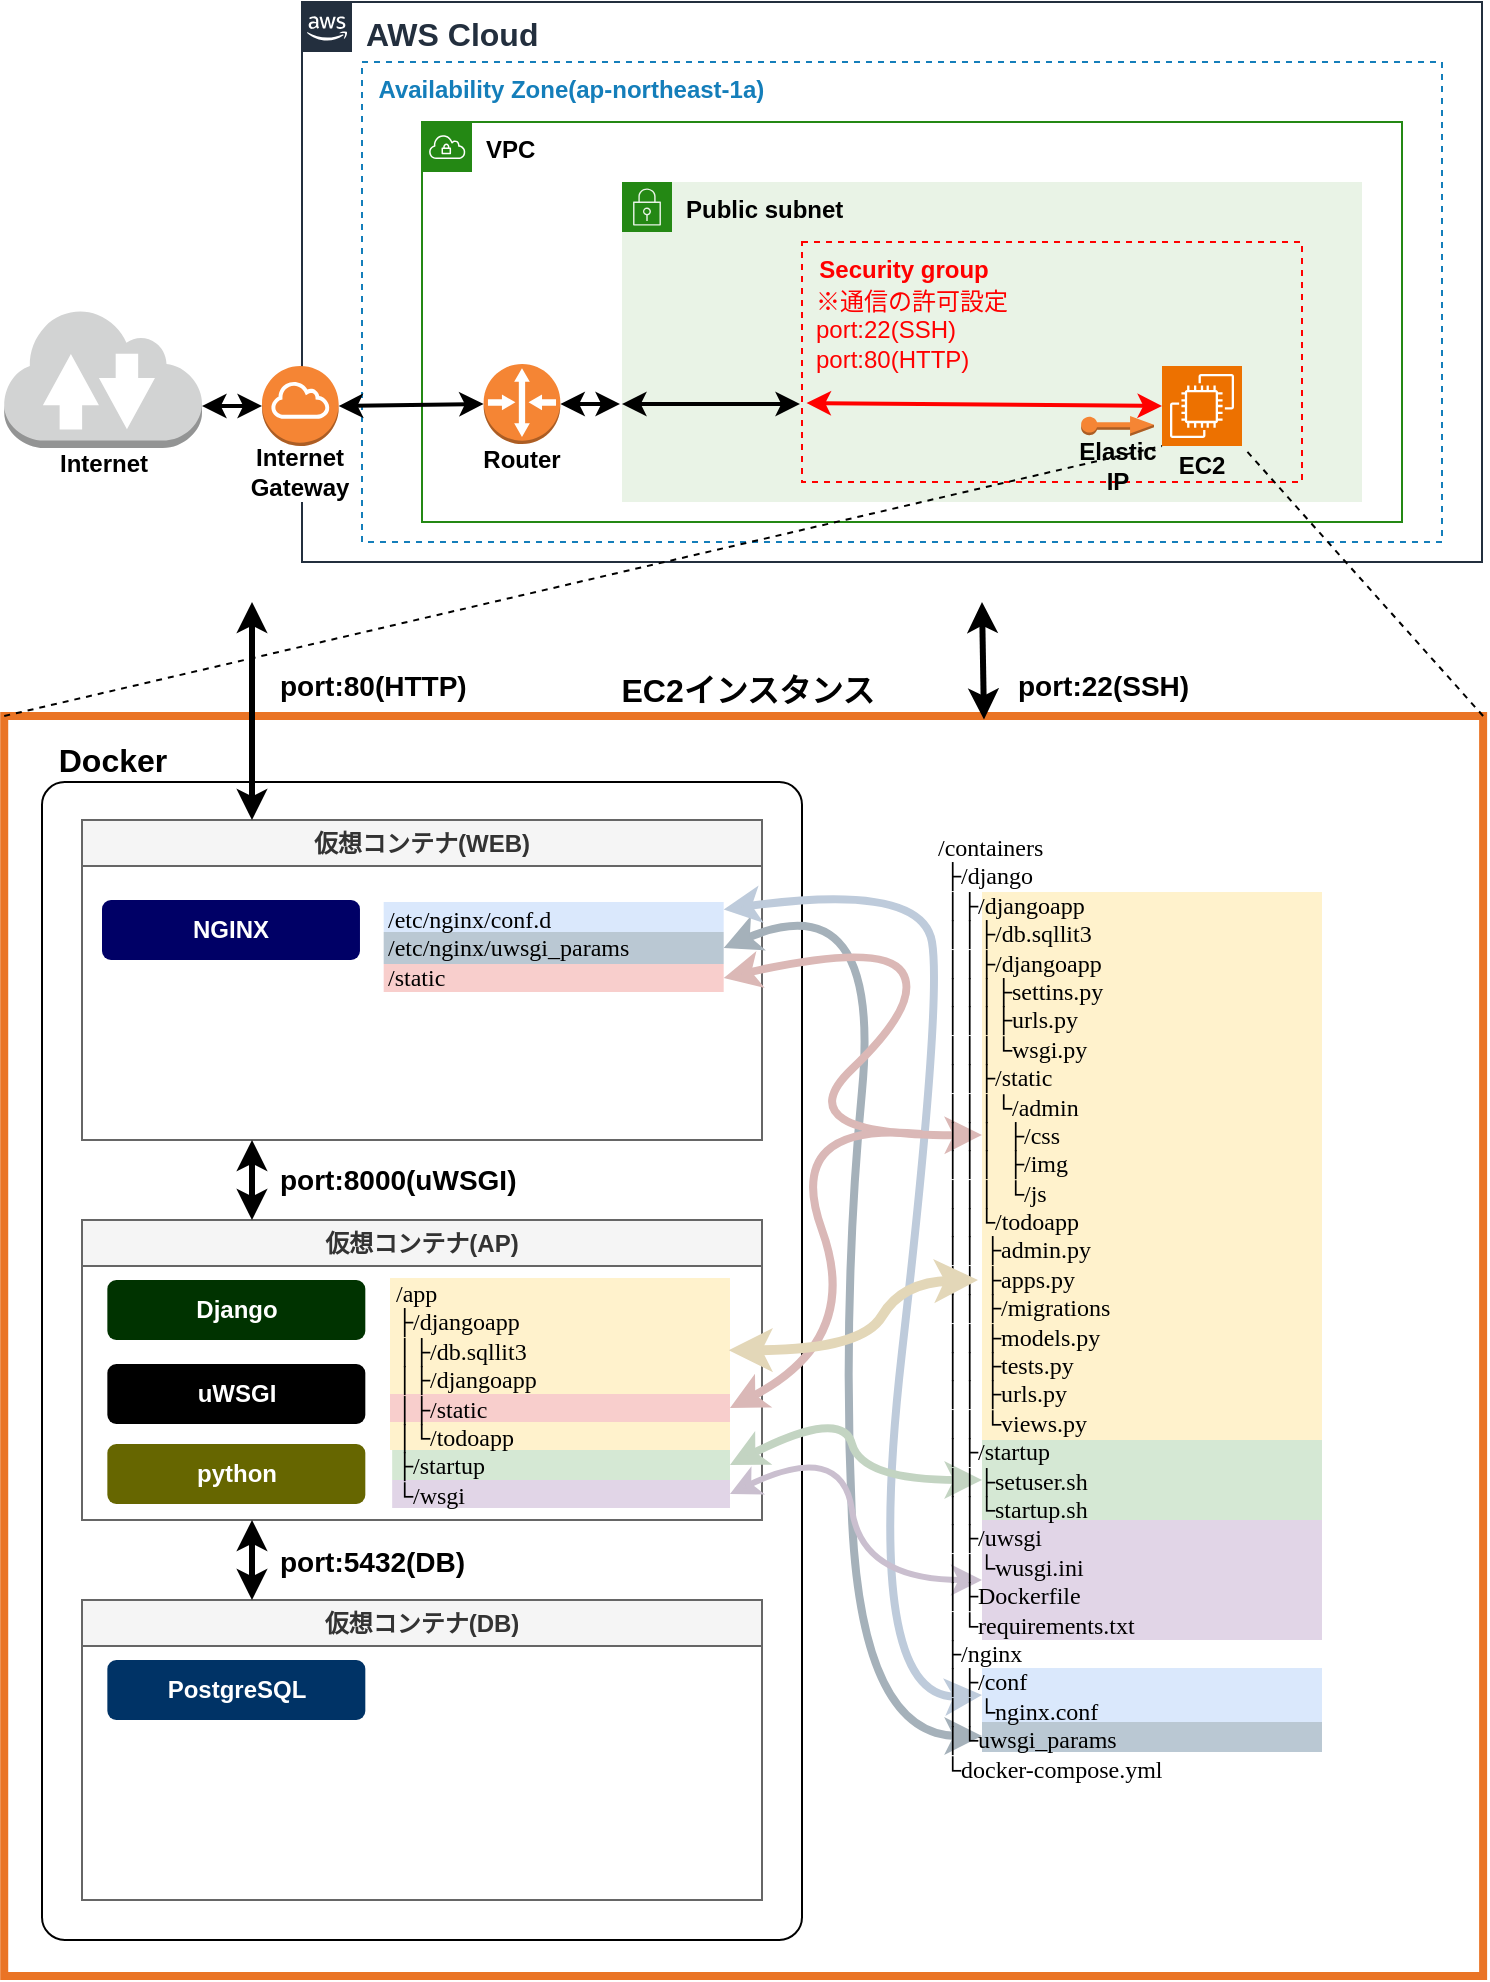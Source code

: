 <mxfile version="22.1.4" type="github">
  <diagram id="sJy378vkBmu3zpo50ejq" name="ページ1">
    <mxGraphModel dx="1351" dy="1168" grid="1" gridSize="10" guides="1" tooltips="1" connect="1" arrows="1" fold="1" page="1" pageScale="1" pageWidth="827" pageHeight="1169" math="0" shadow="0">
      <root>
        <mxCell id="0" />
        <mxCell id="1" parent="0" />
        <mxCell id="-8KnsCUkzP_ov_TZV2t5-24" value="" style="rounded=0;whiteSpace=wrap;html=1;strokeColor=#ea7425;strokeWidth=4;" parent="1" vertex="1">
          <mxGeometry x="51.11" y="417" width="739.45" height="630" as="geometry" />
        </mxCell>
        <mxCell id="R3VTfGZtO-Mdu-Q72Ekt-27" value="" style="rounded=1;whiteSpace=wrap;html=1;arcSize=3;fillColor=none;" parent="1" vertex="1">
          <mxGeometry x="70" y="450" width="380" height="579" as="geometry" />
        </mxCell>
        <mxCell id="R3VTfGZtO-Mdu-Q72Ekt-98" value="" style="group" parent="1" vertex="1" connectable="0">
          <mxGeometry x="244" y="698" width="170" height="115" as="geometry" />
        </mxCell>
        <mxCell id="R3VTfGZtO-Mdu-Q72Ekt-91" value="" style="rounded=0;whiteSpace=wrap;html=1;labelBackgroundColor=#CCE5FF;noLabel=1;fillColor=#d5e8d4;strokeColor=none;" parent="R3VTfGZtO-Mdu-Q72Ekt-98" vertex="1">
          <mxGeometry x="1.091" y="86" width="168.909" height="15" as="geometry" />
        </mxCell>
        <mxCell id="R3VTfGZtO-Mdu-Q72Ekt-92" value="" style="rounded=0;whiteSpace=wrap;html=1;labelBackgroundColor=#CCE5FF;noLabel=1;fillColor=#e1d5e7;strokeColor=none;" parent="R3VTfGZtO-Mdu-Q72Ekt-98" vertex="1">
          <mxGeometry x="1.091" y="101" width="168.909" height="14" as="geometry" />
        </mxCell>
        <mxCell id="R3VTfGZtO-Mdu-Q72Ekt-93" value="" style="rounded=0;whiteSpace=wrap;html=1;labelBackgroundColor=#CCE5FF;noLabel=1;fillColor=#fff2cc;strokeColor=none;" parent="R3VTfGZtO-Mdu-Q72Ekt-98" vertex="1">
          <mxGeometry width="170.0" height="86" as="geometry" />
        </mxCell>
        <mxCell id="sg67zV3_8YHjS_YTAxpx-3" value="" style="rounded=0;whiteSpace=wrap;html=1;labelBackgroundColor=#CCE5FF;noLabel=1;fillColor=#f8cecc;strokeColor=none;" parent="1" vertex="1">
          <mxGeometry x="244" y="756" width="170" height="14" as="geometry" />
        </mxCell>
        <mxCell id="R3VTfGZtO-Mdu-Q72Ekt-100" value="" style="rounded=0;whiteSpace=wrap;html=1;labelBackgroundColor=#CCE5FF;noLabel=1;fillColor=#f8cecc;strokeColor=none;" parent="1" vertex="1">
          <mxGeometry x="240.84" y="541" width="170" height="14" as="geometry" />
        </mxCell>
        <mxCell id="R3VTfGZtO-Mdu-Q72Ekt-96" value="" style="rounded=0;whiteSpace=wrap;html=1;labelBackgroundColor=#CCE5FF;noLabel=1;fillColor=#dae8fc;strokeColor=none;" parent="1" vertex="1">
          <mxGeometry x="240.84" y="510" width="170" height="15" as="geometry" />
        </mxCell>
        <mxCell id="R3VTfGZtO-Mdu-Q72Ekt-97" value="" style="rounded=0;whiteSpace=wrap;html=1;labelBackgroundColor=#CCE5FF;noLabel=1;fillColor=#bac8d3;strokeColor=none;" parent="1" vertex="1">
          <mxGeometry x="240.84" y="525" width="170" height="16" as="geometry" />
        </mxCell>
        <mxCell id="R3VTfGZtO-Mdu-Q72Ekt-87" value="" style="rounded=0;whiteSpace=wrap;html=1;labelBackgroundColor=#CCE5FF;noLabel=1;fillColor=#d5e8d4;strokeColor=none;" parent="1" vertex="1">
          <mxGeometry x="540" y="779" width="170" height="40" as="geometry" />
        </mxCell>
        <mxCell id="R3VTfGZtO-Mdu-Q72Ekt-89" value="" style="rounded=0;whiteSpace=wrap;html=1;labelBackgroundColor=#CCE5FF;noLabel=1;fillColor=#f8cecc;strokeColor=none;" parent="1" vertex="1">
          <mxGeometry x="540" y="589" width="146" height="75" as="geometry" />
        </mxCell>
        <mxCell id="R3VTfGZtO-Mdu-Q72Ekt-1" value="AWS Cloud" style="points=[[0,0],[0.25,0],[0.5,0],[0.75,0],[1,0],[1,0.25],[1,0.5],[1,0.75],[1,1],[0.75,1],[0.5,1],[0.25,1],[0,1],[0,0.75],[0,0.5],[0,0.25]];outlineConnect=0;gradientColor=none;html=1;whiteSpace=wrap;fontSize=16;fontStyle=1;container=1;pointerEvents=0;collapsible=0;recursiveResize=0;shape=mxgraph.aws4.group;grIcon=mxgraph.aws4.group_aws_cloud_alt;strokeColor=#232F3E;fillColor=none;verticalAlign=top;align=left;spacingLeft=30;fontColor=#232F3E;dashed=0;" parent="1" vertex="1">
          <mxGeometry x="200" y="60" width="590" height="280" as="geometry" />
        </mxCell>
        <mxCell id="R3VTfGZtO-Mdu-Q72Ekt-6" value="&amp;nbsp; Availability Zone(ap-northeast-1a)" style="fillColor=none;strokeColor=#147EBA;dashed=1;verticalAlign=top;fontStyle=1;fontColor=#147EBA;whiteSpace=wrap;html=1;align=left;" parent="R3VTfGZtO-Mdu-Q72Ekt-1" vertex="1">
          <mxGeometry x="30" y="30" width="540" height="240" as="geometry" />
        </mxCell>
        <mxCell id="R3VTfGZtO-Mdu-Q72Ekt-2" value="VPC" style="points=[[0,0],[0.25,0],[0.5,0],[0.75,0],[1,0],[1,0.25],[1,0.5],[1,0.75],[1,1],[0.75,1],[0.5,1],[0.25,1],[0,1],[0,0.75],[0,0.5],[0,0.25]];outlineConnect=0;gradientColor=none;html=1;whiteSpace=wrap;fontSize=12;fontStyle=1;container=1;pointerEvents=0;collapsible=0;recursiveResize=0;shape=mxgraph.aws4.group;grIcon=mxgraph.aws4.group_vpc;strokeColor=#248814;fillColor=none;verticalAlign=top;align=left;spacingLeft=30;fontColor=#000000;dashed=0;" parent="R3VTfGZtO-Mdu-Q72Ekt-1" vertex="1">
          <mxGeometry x="60" y="60" width="490" height="200" as="geometry" />
        </mxCell>
        <mxCell id="R3VTfGZtO-Mdu-Q72Ekt-39" value="Router" style="text;html=1;strokeColor=none;fillColor=none;align=center;verticalAlign=middle;whiteSpace=wrap;rounded=0;fontStyle=1" parent="R3VTfGZtO-Mdu-Q72Ekt-2" vertex="1">
          <mxGeometry x="19.84" y="154" width="60" height="30" as="geometry" />
        </mxCell>
        <mxCell id="R3VTfGZtO-Mdu-Q72Ekt-4" value="Public subnet" style="points=[[0,0],[0.25,0],[0.5,0],[0.75,0],[1,0],[1,0.25],[1,0.5],[1,0.75],[1,1],[0.75,1],[0.5,1],[0.25,1],[0,1],[0,0.75],[0,0.5],[0,0.25]];outlineConnect=0;gradientColor=none;html=1;whiteSpace=wrap;fontSize=12;fontStyle=1;container=1;pointerEvents=0;collapsible=0;recursiveResize=0;shape=mxgraph.aws4.group;grIcon=mxgraph.aws4.group_security_group;grStroke=0;strokeColor=#248814;fillColor=#E9F3E6;verticalAlign=top;align=left;spacingLeft=30;fontColor=#000000;dashed=0;" parent="R3VTfGZtO-Mdu-Q72Ekt-1" vertex="1">
          <mxGeometry x="160" y="90" width="370" height="160" as="geometry" />
        </mxCell>
        <mxCell id="R3VTfGZtO-Mdu-Q72Ekt-46" value="" style="endArrow=classic;startArrow=classic;html=1;rounded=0;strokeWidth=2;" parent="R3VTfGZtO-Mdu-Q72Ekt-4" edge="1">
          <mxGeometry width="50" height="50" relative="1" as="geometry">
            <mxPoint y="111" as="sourcePoint" />
            <mxPoint x="89" y="111" as="targetPoint" />
          </mxGeometry>
        </mxCell>
        <mxCell id="R3VTfGZtO-Mdu-Q72Ekt-40" value="Internet&lt;br&gt;Gateway" style="text;html=1;strokeColor=none;fillColor=default;align=center;verticalAlign=middle;whiteSpace=wrap;rounded=0;fontStyle=1" parent="R3VTfGZtO-Mdu-Q72Ekt-1" vertex="1">
          <mxGeometry x="-30.83" y="220" width="60" height="30" as="geometry" />
        </mxCell>
        <mxCell id="R3VTfGZtO-Mdu-Q72Ekt-8" value="" style="outlineConnect=0;dashed=0;verticalLabelPosition=bottom;verticalAlign=top;align=center;html=1;shape=mxgraph.aws3.internet_gateway;fillColor=#F58534;gradientColor=none;" parent="R3VTfGZtO-Mdu-Q72Ekt-1" vertex="1">
          <mxGeometry x="-20" y="182" width="38.34" height="40" as="geometry" />
        </mxCell>
        <mxCell id="R3VTfGZtO-Mdu-Q72Ekt-48" value="" style="endArrow=classic;startArrow=classic;html=1;rounded=0;entryX=1;entryY=0.5;entryDx=0;entryDy=0;entryPerimeter=0;exitX=0;exitY=0.5;exitDx=0;exitDy=0;exitPerimeter=0;strokeWidth=2;" parent="R3VTfGZtO-Mdu-Q72Ekt-1" source="R3VTfGZtO-Mdu-Q72Ekt-10" target="R3VTfGZtO-Mdu-Q72Ekt-8" edge="1">
          <mxGeometry width="50" height="50" relative="1" as="geometry">
            <mxPoint x="220" y="220" as="sourcePoint" />
            <mxPoint x="270" y="170" as="targetPoint" />
          </mxGeometry>
        </mxCell>
        <mxCell id="R3VTfGZtO-Mdu-Q72Ekt-42" value="" style="endArrow=classic;startArrow=classic;html=1;rounded=0;exitX=1;exitY=0.5;exitDx=0;exitDy=0;exitPerimeter=0;strokeWidth=2;" parent="R3VTfGZtO-Mdu-Q72Ekt-1" source="R3VTfGZtO-Mdu-Q72Ekt-10" edge="1">
          <mxGeometry width="50" height="50" relative="1" as="geometry">
            <mxPoint x="220" y="220" as="sourcePoint" />
            <mxPoint x="159" y="201" as="targetPoint" />
          </mxGeometry>
        </mxCell>
        <mxCell id="R3VTfGZtO-Mdu-Q72Ekt-16" value="&amp;nbsp; Security group" style="fillColor=none;strokeColor=#ff0000;verticalAlign=top;fontStyle=1;fontColor=#FF0000;whiteSpace=wrap;html=1;dashed=1;align=left;" parent="R3VTfGZtO-Mdu-Q72Ekt-1" vertex="1">
          <mxGeometry x="250" y="120" width="250" height="120" as="geometry" />
        </mxCell>
        <mxCell id="R3VTfGZtO-Mdu-Q72Ekt-36" value="" style="sketch=0;points=[[0,0,0],[0.25,0,0],[0.5,0,0],[0.75,0,0],[1,0,0],[0,1,0],[0.25,1,0],[0.5,1,0],[0.75,1,0],[1,1,0],[0,0.25,0],[0,0.5,0],[0,0.75,0],[1,0.25,0],[1,0.5,0],[1,0.75,0]];outlineConnect=0;fontColor=#232F3E;fillColor=#ED7100;strokeColor=#ffffff;dashed=0;verticalLabelPosition=bottom;verticalAlign=top;align=center;html=1;fontSize=12;fontStyle=0;aspect=fixed;shape=mxgraph.aws4.resourceIcon;resIcon=mxgraph.aws4.ec2;" parent="R3VTfGZtO-Mdu-Q72Ekt-1" vertex="1">
          <mxGeometry x="430" y="182" width="40" height="40" as="geometry" />
        </mxCell>
        <mxCell id="R3VTfGZtO-Mdu-Q72Ekt-37" value="EC2" style="text;html=1;strokeColor=none;fillColor=none;align=center;verticalAlign=middle;whiteSpace=wrap;rounded=0;fontStyle=1" parent="R3VTfGZtO-Mdu-Q72Ekt-1" vertex="1">
          <mxGeometry x="420" y="217" width="60" height="30" as="geometry" />
        </mxCell>
        <mxCell id="R3VTfGZtO-Mdu-Q72Ekt-47" value="" style="endArrow=classic;startArrow=classic;html=1;rounded=0;entryX=0;entryY=0.5;entryDx=0;entryDy=0;entryPerimeter=0;exitX=0.009;exitY=0.671;exitDx=0;exitDy=0;exitPerimeter=0;strokeWidth=2;strokeColor=#FF0000;" parent="R3VTfGZtO-Mdu-Q72Ekt-1" source="R3VTfGZtO-Mdu-Q72Ekt-16" target="R3VTfGZtO-Mdu-Q72Ekt-36" edge="1">
          <mxGeometry width="50" height="50" relative="1" as="geometry">
            <mxPoint x="260" y="218" as="sourcePoint" />
            <mxPoint x="310" y="168" as="targetPoint" />
          </mxGeometry>
        </mxCell>
        <mxCell id="-8KnsCUkzP_ov_TZV2t5-20" value="※通信の許可設定&lt;br&gt;port:22(SSH)&lt;br style=&quot;font-size: 12px;&quot;&gt;port:80(HTTP)" style="text;html=1;strokeColor=none;fillColor=none;align=left;verticalAlign=middle;whiteSpace=wrap;rounded=0;fontSize=12;fontStyle=0;fontColor=#FF0000;" parent="R3VTfGZtO-Mdu-Q72Ekt-1" vertex="1">
          <mxGeometry x="255" y="139" width="125.94" height="50" as="geometry" />
        </mxCell>
        <mxCell id="R3VTfGZtO-Mdu-Q72Ekt-10" value="" style="outlineConnect=0;dashed=0;verticalLabelPosition=bottom;verticalAlign=top;align=center;html=1;shape=mxgraph.aws3.router;fillColor=#F58534;gradientColor=none;" parent="R3VTfGZtO-Mdu-Q72Ekt-1" vertex="1">
          <mxGeometry x="90.83" y="181" width="38.33" height="40" as="geometry" />
        </mxCell>
        <mxCell id="R3VTfGZtO-Mdu-Q72Ekt-17" value="" style="outlineConnect=0;dashed=0;verticalLabelPosition=bottom;verticalAlign=top;align=center;html=1;shape=mxgraph.aws3.elastic_ip;fillColor=#F58534;gradientColor=none;" parent="R3VTfGZtO-Mdu-Q72Ekt-1" vertex="1">
          <mxGeometry x="389.57" y="207" width="36.43" height="10" as="geometry" />
        </mxCell>
        <mxCell id="R3VTfGZtO-Mdu-Q72Ekt-38" value="Elastic&lt;br&gt;IP" style="text;html=1;strokeColor=none;fillColor=none;align=center;verticalAlign=middle;whiteSpace=wrap;rounded=0;fontStyle=1;fillStyle=auto;" parent="R3VTfGZtO-Mdu-Q72Ekt-1" vertex="1">
          <mxGeometry x="377.78" y="217" width="60" height="30" as="geometry" />
        </mxCell>
        <mxCell id="R3VTfGZtO-Mdu-Q72Ekt-9" value="" style="outlineConnect=0;dashed=0;verticalLabelPosition=bottom;verticalAlign=top;align=center;html=1;shape=mxgraph.aws3.internet_2;fillColor=#D2D3D3;gradientColor=none;" parent="1" vertex="1">
          <mxGeometry x="51.11" y="213" width="98.89" height="70" as="geometry" />
        </mxCell>
        <mxCell id="R3VTfGZtO-Mdu-Q72Ekt-18" value="仮想コンテナ(WEB)" style="swimlane;whiteSpace=wrap;html=1;fillColor=#f5f5f5;fontColor=#333333;strokeColor=#666666;" parent="1" vertex="1">
          <mxGeometry x="90" y="469" width="340" height="160" as="geometry" />
        </mxCell>
        <mxCell id="R3VTfGZtO-Mdu-Q72Ekt-22" value="Django" style="rounded=1;whiteSpace=wrap;html=1;fontColor=#FFFFFF;strokeColor=none;fillColor=#003300;fontStyle=1" parent="R3VTfGZtO-Mdu-Q72Ekt-18" vertex="1">
          <mxGeometry x="12.676" y="230" width="128.984" height="30" as="geometry" />
        </mxCell>
        <mxCell id="R3VTfGZtO-Mdu-Q72Ekt-21" value="NGINX" style="rounded=1;whiteSpace=wrap;html=1;fillColor=#000066;fontColor=#FFFFFF;fontStyle=1;strokeColor=none;" parent="R3VTfGZtO-Mdu-Q72Ekt-18" vertex="1">
          <mxGeometry x="10.0" y="40" width="128.984" height="30" as="geometry" />
        </mxCell>
        <mxCell id="R3VTfGZtO-Mdu-Q72Ekt-23" value="uWSGI" style="rounded=1;whiteSpace=wrap;html=1;fillColor=#000000;fontColor=#FFFFFF;fontStyle=1;strokeColor=none;" parent="R3VTfGZtO-Mdu-Q72Ekt-18" vertex="1">
          <mxGeometry x="12.676" y="272" width="128.984" height="30" as="geometry" />
        </mxCell>
        <mxCell id="R3VTfGZtO-Mdu-Q72Ekt-24" value="python" style="rounded=1;whiteSpace=wrap;html=1;fillColor=#666600;fontColor=#FFFFFF;fontStyle=1;strokeColor=none;" parent="R3VTfGZtO-Mdu-Q72Ekt-18" vertex="1">
          <mxGeometry x="12.676" y="312" width="128.984" height="30" as="geometry" />
        </mxCell>
        <mxCell id="R3VTfGZtO-Mdu-Q72Ekt-25" value="PostgreSQL" style="rounded=1;whiteSpace=wrap;html=1;fillColor=#003366;fontColor=#FFFFFF;fontStyle=1;strokeColor=none;" parent="R3VTfGZtO-Mdu-Q72Ekt-18" vertex="1">
          <mxGeometry x="12.676" y="420" width="128.984" height="30" as="geometry" />
        </mxCell>
        <mxCell id="R3VTfGZtO-Mdu-Q72Ekt-19" value="仮想コンテナ(AP)" style="swimlane;whiteSpace=wrap;html=1;fillColor=#f5f5f5;fontColor=#333333;strokeColor=#666666;" parent="1" vertex="1">
          <mxGeometry x="90" y="669" width="340" height="150" as="geometry" />
        </mxCell>
        <mxCell id="R3VTfGZtO-Mdu-Q72Ekt-20" value="仮想コンテナ(DB)" style="swimlane;whiteSpace=wrap;html=1;fillColor=#f5f5f5;fontColor=#333333;strokeColor=#666666;" parent="1" vertex="1">
          <mxGeometry x="90" y="859" width="340" height="150" as="geometry" />
        </mxCell>
        <mxCell id="R3VTfGZtO-Mdu-Q72Ekt-28" value="Docker" style="text;html=1;strokeColor=none;fillColor=none;align=center;verticalAlign=middle;whiteSpace=wrap;rounded=0;fontStyle=1;fontSize=16;" parent="1" vertex="1">
          <mxGeometry x="71.11" y="424" width="68.89" height="30" as="geometry" />
        </mxCell>
        <mxCell id="R3VTfGZtO-Mdu-Q72Ekt-30" value="EC2インスタンス" style="text;html=1;strokeColor=none;fillColor=none;align=center;verticalAlign=middle;whiteSpace=wrap;rounded=0;fontStyle=1;fontColor=#000000;fontSize=16;" parent="1" vertex="1">
          <mxGeometry x="356.33" y="389" width="134.45" height="30" as="geometry" />
        </mxCell>
        <mxCell id="R3VTfGZtO-Mdu-Q72Ekt-41" value="Internet" style="text;html=1;strokeColor=none;fillColor=none;align=center;verticalAlign=middle;whiteSpace=wrap;rounded=0;fontStyle=1" parent="1" vertex="1">
          <mxGeometry x="71.11" y="275.72" width="60" height="30" as="geometry" />
        </mxCell>
        <mxCell id="R3VTfGZtO-Mdu-Q72Ekt-49" value="" style="endArrow=classic;startArrow=classic;html=1;rounded=0;exitX=1;exitY=0.7;exitDx=0;exitDy=0;exitPerimeter=0;entryX=0;entryY=0.5;entryDx=0;entryDy=0;entryPerimeter=0;strokeWidth=2;" parent="1" source="R3VTfGZtO-Mdu-Q72Ekt-9" target="R3VTfGZtO-Mdu-Q72Ekt-8" edge="1">
          <mxGeometry width="50" height="50" relative="1" as="geometry">
            <mxPoint x="420" y="280" as="sourcePoint" />
            <mxPoint x="470" y="230" as="targetPoint" />
          </mxGeometry>
        </mxCell>
        <mxCell id="R3VTfGZtO-Mdu-Q72Ekt-79" value="" style="endArrow=classic;startArrow=classic;html=1;rounded=0;entryX=0.25;entryY=1;entryDx=0;entryDy=0;exitX=0.25;exitY=0;exitDx=0;exitDy=0;strokeWidth=3;" parent="1" source="R3VTfGZtO-Mdu-Q72Ekt-19" target="R3VTfGZtO-Mdu-Q72Ekt-18" edge="1">
          <mxGeometry width="50" height="50" relative="1" as="geometry">
            <mxPoint x="380" y="729" as="sourcePoint" />
            <mxPoint x="430" y="679" as="targetPoint" />
          </mxGeometry>
        </mxCell>
        <mxCell id="R3VTfGZtO-Mdu-Q72Ekt-80" value="" style="endArrow=classic;startArrow=classic;html=1;rounded=0;entryX=0.25;entryY=1;entryDx=0;entryDy=0;exitX=0.25;exitY=0;exitDx=0;exitDy=0;strokeWidth=3;" parent="1" source="R3VTfGZtO-Mdu-Q72Ekt-20" target="R3VTfGZtO-Mdu-Q72Ekt-19" edge="1">
          <mxGeometry width="50" height="50" relative="1" as="geometry">
            <mxPoint x="234" y="888" as="sourcePoint" />
            <mxPoint x="234" y="848" as="targetPoint" />
          </mxGeometry>
        </mxCell>
        <mxCell id="R3VTfGZtO-Mdu-Q72Ekt-81" value="" style="endArrow=classic;startArrow=classic;html=1;rounded=0;exitX=0.25;exitY=0;exitDx=0;exitDy=0;strokeWidth=3;" parent="1" source="R3VTfGZtO-Mdu-Q72Ekt-18" edge="1">
          <mxGeometry width="50" height="50" relative="1" as="geometry">
            <mxPoint x="380" y="620" as="sourcePoint" />
            <mxPoint x="175" y="360" as="targetPoint" />
          </mxGeometry>
        </mxCell>
        <mxCell id="R3VTfGZtO-Mdu-Q72Ekt-82" value="port:80(HTTP)" style="text;html=1;strokeColor=none;fillColor=none;align=left;verticalAlign=middle;whiteSpace=wrap;rounded=0;fontSize=14;fontStyle=1" parent="1" vertex="1">
          <mxGeometry x="187" y="387" width="113" height="30" as="geometry" />
        </mxCell>
        <mxCell id="R3VTfGZtO-Mdu-Q72Ekt-83" value="port:8000(uWSGI)" style="text;html=1;strokeColor=none;fillColor=none;align=left;verticalAlign=middle;whiteSpace=wrap;rounded=0;fontSize=14;fontStyle=1" parent="1" vertex="1">
          <mxGeometry x="187" y="634" width="133" height="30" as="geometry" />
        </mxCell>
        <mxCell id="R3VTfGZtO-Mdu-Q72Ekt-84" value="port:5432(DB)" style="text;html=1;strokeColor=none;fillColor=none;align=left;verticalAlign=middle;whiteSpace=wrap;rounded=0;fontSize=14;fontStyle=1" parent="1" vertex="1">
          <mxGeometry x="187" y="825" width="103" height="30" as="geometry" />
        </mxCell>
        <mxCell id="R3VTfGZtO-Mdu-Q72Ekt-90" value="&lt;div&gt;&lt;span style=&quot;background-color: initial;&quot;&gt;/etc/nginx/conf.d&lt;/span&gt;&lt;br&gt;&lt;/div&gt;&lt;div&gt;/etc/nginx/uwsgi_params&lt;/div&gt;&lt;div&gt;/static&lt;/div&gt;" style="text;html=1;strokeColor=none;fillColor=none;align=left;verticalAlign=top;whiteSpace=wrap;rounded=0;fontFamily=Lucida Console;" parent="1" vertex="1">
          <mxGeometry x="240.84" y="505" width="160" height="55" as="geometry" />
        </mxCell>
        <mxCell id="R3VTfGZtO-Mdu-Q72Ekt-94" value="&lt;div&gt;&lt;span style=&quot;background-color: initial;&quot;&gt;/app&lt;/span&gt;&lt;br&gt;&lt;/div&gt;├/djangoapp&lt;br&gt;│├/db.sqllit3&lt;br&gt;│├/djangoapp&lt;br style=&quot;border-color: var(--border-color);&quot;&gt;│├/static&lt;br&gt;│└/todoapp&lt;br&gt;&lt;span style=&quot;background-color: initial;&quot;&gt;├/startup&lt;/span&gt;&lt;br&gt;└&lt;span style=&quot;background-color: initial;&quot;&gt;/wsgi&lt;/span&gt;&lt;br&gt;&lt;div&gt;&lt;br&gt;&lt;/div&gt;" style="text;html=1;strokeColor=none;fillColor=none;align=left;verticalAlign=top;whiteSpace=wrap;rounded=0;fontFamily=Lucida Console;" parent="1" vertex="1">
          <mxGeometry x="244.84" y="692" width="130" height="140" as="geometry" />
        </mxCell>
        <mxCell id="-8KnsCUkzP_ov_TZV2t5-6" value="" style="curved=1;endArrow=classic;html=1;rounded=0;exitX=0;exitY=0.5;exitDx=0;exitDy=0;entryX=1;entryY=0.5;entryDx=0;entryDy=0;strokeColor=#A5B1BA;strokeWidth=4;startArrow=classic;startFill=1;" parent="1" source="R3VTfGZtO-Mdu-Q72Ekt-95" target="R3VTfGZtO-Mdu-Q72Ekt-97" edge="1">
          <mxGeometry width="50" height="50" relative="1" as="geometry">
            <mxPoint x="504" y="927" as="sourcePoint" />
            <mxPoint x="440" y="497" as="targetPoint" />
            <Array as="points">
              <mxPoint x="480" y="927" />
              <mxPoint x="470" y="710" />
              <mxPoint x="490" y="499" />
            </Array>
          </mxGeometry>
        </mxCell>
        <mxCell id="-8KnsCUkzP_ov_TZV2t5-7" value="" style="curved=1;endArrow=classic;html=1;rounded=0;exitX=0;exitY=0.5;exitDx=0;exitDy=0;entryX=1;entryY=0.25;entryDx=0;entryDy=0;strokeColor=#BECBDB;strokeWidth=4;startArrow=classic;startFill=1;" parent="1" source="R3VTfGZtO-Mdu-Q72Ekt-86" target="R3VTfGZtO-Mdu-Q72Ekt-96" edge="1">
          <mxGeometry width="50" height="50" relative="1" as="geometry">
            <mxPoint x="350" y="619" as="sourcePoint" />
            <mxPoint x="400" y="569" as="targetPoint" />
            <Array as="points">
              <mxPoint x="480" y="910" />
              <mxPoint x="520" y="560" />
              <mxPoint x="510" y="500" />
            </Array>
          </mxGeometry>
        </mxCell>
        <mxCell id="-8KnsCUkzP_ov_TZV2t5-1" value="" style="curved=1;endArrow=classic;html=1;rounded=0;exitX=0;exitY=0.5;exitDx=0;exitDy=0;entryX=1;entryY=0.5;entryDx=0;entryDy=0;strokeColor=#DBB8B6;strokeWidth=4;startArrow=classic;startFill=1;" parent="1" source="R3VTfGZtO-Mdu-Q72Ekt-89" target="R3VTfGZtO-Mdu-Q72Ekt-100" edge="1">
          <mxGeometry width="50" height="50" relative="1" as="geometry">
            <mxPoint x="350" y="619" as="sourcePoint" />
            <mxPoint x="400" y="569" as="targetPoint" />
            <Array as="points">
              <mxPoint x="440" y="627" />
              <mxPoint x="510" y="560" />
              <mxPoint x="490" y="530" />
            </Array>
          </mxGeometry>
        </mxCell>
        <mxCell id="-8KnsCUkzP_ov_TZV2t5-3" value="" style="curved=1;endArrow=classic;html=1;rounded=0;entryX=1;entryY=0.5;entryDx=0;entryDy=0;strokeColor=#dab8b7;strokeWidth=4;" parent="1" target="sg67zV3_8YHjS_YTAxpx-3" edge="1">
          <mxGeometry width="50" height="50" relative="1" as="geometry">
            <mxPoint x="510" y="626" as="sourcePoint" />
            <mxPoint x="400" y="569" as="targetPoint" />
            <Array as="points">
              <mxPoint x="440" y="619" />
              <mxPoint x="480" y="729" />
            </Array>
          </mxGeometry>
        </mxCell>
        <mxCell id="-8KnsCUkzP_ov_TZV2t5-4" value="" style="curved=1;endArrow=classic;html=1;rounded=0;exitX=0;exitY=0.5;exitDx=0;exitDy=0;entryX=1;entryY=0.5;entryDx=0;entryDy=0;strokeColor=#C3D4C2;strokeWidth=4;startArrow=classic;startFill=1;" parent="1" source="R3VTfGZtO-Mdu-Q72Ekt-87" target="R3VTfGZtO-Mdu-Q72Ekt-91" edge="1">
          <mxGeometry width="50" height="50" relative="1" as="geometry">
            <mxPoint x="350" y="619" as="sourcePoint" />
            <mxPoint x="400" y="569" as="targetPoint" />
            <Array as="points">
              <mxPoint x="480" y="799" />
              <mxPoint x="470" y="763" />
            </Array>
          </mxGeometry>
        </mxCell>
        <mxCell id="-8KnsCUkzP_ov_TZV2t5-5" value="" style="curved=1;endArrow=classic;html=1;rounded=0;exitX=0;exitY=0.5;exitDx=0;exitDy=0;entryX=1;entryY=0.5;entryDx=0;entryDy=0;strokeColor=#CABFCF;strokeWidth=3;startArrow=classic;startFill=1;endFill=1;" parent="1" source="R3VTfGZtO-Mdu-Q72Ekt-88" target="R3VTfGZtO-Mdu-Q72Ekt-92" edge="1">
          <mxGeometry width="50" height="50" relative="1" as="geometry">
            <mxPoint x="350" y="619" as="sourcePoint" />
            <mxPoint x="400" y="569" as="targetPoint" />
            <Array as="points">
              <mxPoint x="480" y="849" />
              <mxPoint x="470" y="779" />
            </Array>
          </mxGeometry>
        </mxCell>
        <mxCell id="-8KnsCUkzP_ov_TZV2t5-9" value="" style="group" parent="1" vertex="1" connectable="0">
          <mxGeometry x="540" y="505" width="170" height="430" as="geometry" />
        </mxCell>
        <mxCell id="R3VTfGZtO-Mdu-Q72Ekt-95" value="" style="rounded=0;whiteSpace=wrap;html=1;labelBackgroundColor=#CCE5FF;noLabel=1;fillColor=#bac8d3;strokeColor=none;" parent="-8KnsCUkzP_ov_TZV2t5-9" vertex="1">
          <mxGeometry y="414" width="170" height="16" as="geometry" />
        </mxCell>
        <mxCell id="R3VTfGZtO-Mdu-Q72Ekt-85" value="" style="rounded=0;whiteSpace=wrap;html=1;labelBackgroundColor=#CCE5FF;noLabel=1;fillColor=#fff2cc;strokeColor=none;" parent="-8KnsCUkzP_ov_TZV2t5-9" vertex="1">
          <mxGeometry width="170" height="274" as="geometry" />
        </mxCell>
        <mxCell id="R3VTfGZtO-Mdu-Q72Ekt-86" value="" style="rounded=0;whiteSpace=wrap;html=1;labelBackgroundColor=#CCE5FF;noLabel=1;fillColor=#dae8fc;strokeColor=none;" parent="-8KnsCUkzP_ov_TZV2t5-9" vertex="1">
          <mxGeometry y="388" width="170" height="27" as="geometry" />
        </mxCell>
        <mxCell id="R3VTfGZtO-Mdu-Q72Ekt-88" value="" style="rounded=0;whiteSpace=wrap;html=1;labelBackgroundColor=#CCE5FF;noLabel=1;fillColor=#e1d5e7;strokeColor=none;" parent="-8KnsCUkzP_ov_TZV2t5-9" vertex="1">
          <mxGeometry y="314" width="170" height="60" as="geometry" />
        </mxCell>
        <mxCell id="R3VTfGZtO-Mdu-Q72Ekt-78" value="&lt;div&gt;/containers&lt;/div&gt;&lt;div&gt;&amp;nbsp;├/django&lt;/div&gt;&amp;nbsp;│├/djangoapp&lt;br&gt;&amp;nbsp;││├/db.sqllit3&lt;br&gt;&amp;nbsp;││├/djangoapp&lt;br style=&quot;border-color: var(--border-color);&quot;&gt;&amp;nbsp;│││├settins.py&lt;br style=&quot;border-color: var(--border-color);&quot;&gt;&amp;nbsp;│││├urls.py&lt;br style=&quot;border-color: var(--border-color);&quot;&gt;&amp;nbsp;│││└wsgi.py&lt;br&gt;&amp;nbsp;││├/static&lt;br&gt;&amp;nbsp;│││└/admin&lt;br style=&quot;border-color: var(--border-color);&quot;&gt;&amp;nbsp;│││&amp;nbsp; ├/css&lt;br style=&quot;border-color: var(--border-color);&quot;&gt;&amp;nbsp;│││&amp;nbsp; ├/img&lt;br style=&quot;border-color: var(--border-color);&quot;&gt;&amp;nbsp;│││&amp;nbsp; └/js&lt;br&gt;&amp;nbsp;││└/todoapp&lt;br&gt;&amp;nbsp;││ ├admin.py&lt;br&gt;&amp;nbsp;││ ├apps.py&lt;br&gt;&amp;nbsp;││ ├/migrations&lt;br&gt;&amp;nbsp;││ ├models.py&lt;br&gt;&amp;nbsp;││ ├tests.py&lt;br style=&quot;border-color: var(--border-color);&quot;&gt;&amp;nbsp;││ ├urls.py&lt;br style=&quot;border-color: var(--border-color);&quot;&gt;&amp;nbsp;││ └views.py&lt;br&gt;&lt;div&gt;&amp;nbsp;│├/startup&lt;/div&gt;&lt;div&gt;&amp;nbsp;││├setuser.sh&lt;/div&gt;&lt;div&gt;&amp;nbsp;││└startup.sh&lt;/div&gt;&lt;div&gt;&amp;nbsp;│├/uwsgi&lt;/div&gt;&lt;div&gt;&amp;nbsp;││└wusgi.ini&lt;/div&gt;&lt;div&gt;&amp;nbsp;│├Dockerfile&lt;/div&gt;&lt;div&gt;&amp;nbsp;│└requirements.txt&lt;/div&gt;&lt;div&gt;&amp;nbsp;├/nginx&lt;/div&gt;&lt;div&gt;&amp;nbsp;│├/conf&lt;/div&gt;&lt;div&gt;&amp;nbsp;││└nginx.conf&lt;/div&gt;&lt;div&gt;&lt;span style=&quot;background-color: initial;&quot;&gt;&amp;nbsp;│└uwsgi_params&lt;/span&gt;&lt;/div&gt;&lt;div&gt;&amp;nbsp;└docker-compose.yml&lt;/div&gt;" style="text;html=1;strokeColor=none;fillColor=none;align=left;verticalAlign=top;whiteSpace=wrap;rounded=0;fontFamily=Lucida Console;" parent="1" vertex="1">
          <mxGeometry x="516" y="469" width="200" height="491" as="geometry" />
        </mxCell>
        <mxCell id="-8KnsCUkzP_ov_TZV2t5-10" value="" style="endArrow=none;dashed=1;html=1;rounded=0;exitX=1;exitY=0;exitDx=0;exitDy=0;" parent="1" source="-8KnsCUkzP_ov_TZV2t5-24" edge="1">
          <mxGeometry width="50" height="50" relative="1" as="geometry">
            <mxPoint x="771.528" y="417.48" as="sourcePoint" />
            <mxPoint x="671" y="283" as="targetPoint" />
          </mxGeometry>
        </mxCell>
        <mxCell id="-8KnsCUkzP_ov_TZV2t5-11" value="" style="endArrow=none;dashed=1;html=1;rounded=0;entryX=0;entryY=1;entryDx=0;entryDy=0;entryPerimeter=0;exitX=0;exitY=0;exitDx=0;exitDy=0;" parent="1" source="-8KnsCUkzP_ov_TZV2t5-24" target="R3VTfGZtO-Mdu-Q72Ekt-36" edge="1">
          <mxGeometry width="50" height="50" relative="1" as="geometry">
            <mxPoint x="62.932" y="420" as="sourcePoint" />
            <mxPoint x="330" y="550" as="targetPoint" />
          </mxGeometry>
        </mxCell>
        <mxCell id="-8KnsCUkzP_ov_TZV2t5-13" value="" style="endArrow=classic;startArrow=classic;html=1;rounded=0;exitX=0.663;exitY=-0.002;exitDx=0;exitDy=0;exitPerimeter=0;strokeWidth=3;" parent="1" edge="1">
          <mxGeometry width="50" height="50" relative="1" as="geometry">
            <mxPoint x="540.994" y="418.74" as="sourcePoint" />
            <mxPoint x="540" y="360" as="targetPoint" />
          </mxGeometry>
        </mxCell>
        <mxCell id="-8KnsCUkzP_ov_TZV2t5-14" value="port:22(SSH)" style="text;html=1;strokeColor=none;fillColor=none;align=left;verticalAlign=middle;whiteSpace=wrap;rounded=0;fontSize=14;fontStyle=1" parent="1" vertex="1">
          <mxGeometry x="556" y="387" width="104" height="30" as="geometry" />
        </mxCell>
        <mxCell id="6BTiD_g0Ui0nwLyyzUvo-3" value="" style="curved=1;endArrow=classic;html=1;rounded=0;entryX=0.996;entryY=0.42;entryDx=0;entryDy=0;entryPerimeter=0;strokeWidth=5;strokeColor=#E3D7B8;startArrow=classic;startFill=1;" edge="1" parent="1" target="R3VTfGZtO-Mdu-Q72Ekt-93">
          <mxGeometry width="50" height="50" relative="1" as="geometry">
            <mxPoint x="538" y="699" as="sourcePoint" />
            <mxPoint x="440" y="680" as="targetPoint" />
            <Array as="points">
              <mxPoint x="500" y="700" />
              <mxPoint x="480" y="734" />
            </Array>
          </mxGeometry>
        </mxCell>
      </root>
    </mxGraphModel>
  </diagram>
</mxfile>
